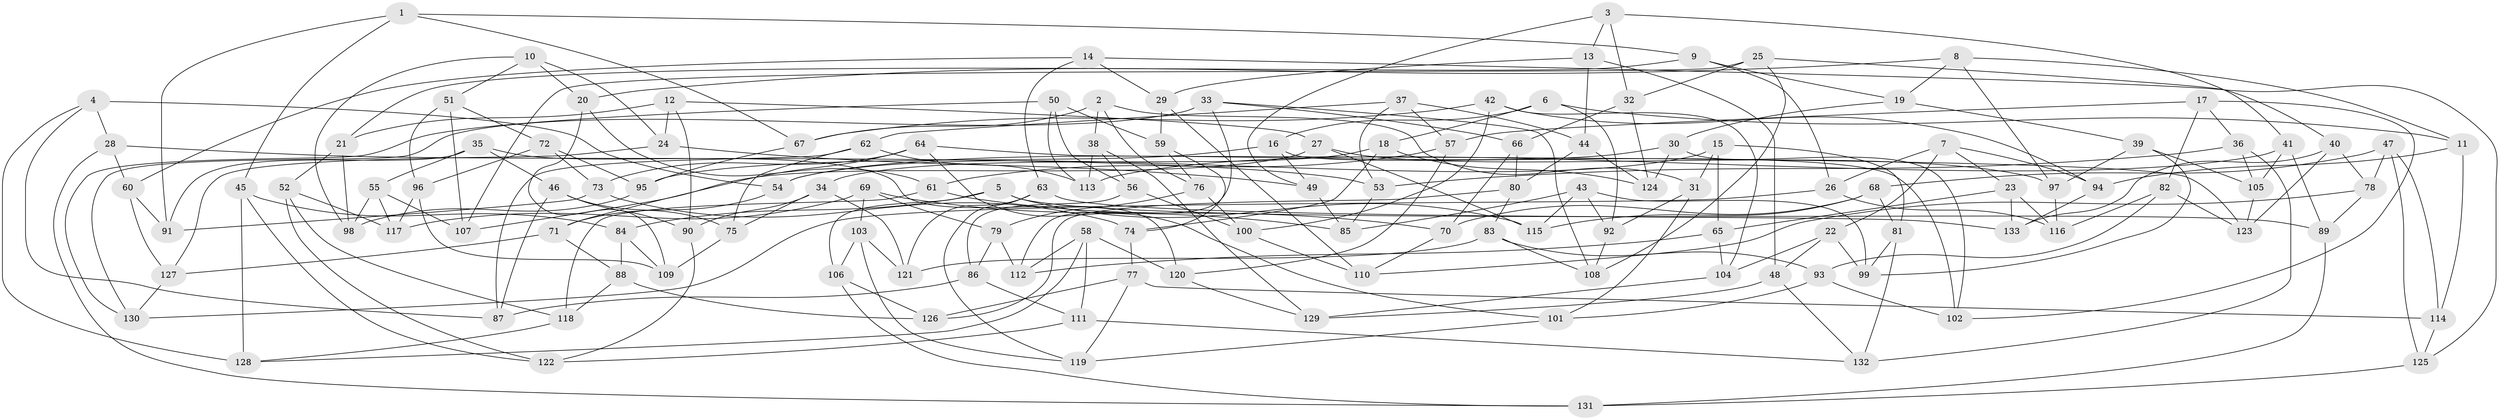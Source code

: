 // coarse degree distribution, {6: 0.45348837209302323, 4: 0.45348837209302323, 5: 0.09302325581395349}
// Generated by graph-tools (version 1.1) at 2025/42/03/06/25 10:42:26]
// undirected, 133 vertices, 266 edges
graph export_dot {
graph [start="1"]
  node [color=gray90,style=filled];
  1;
  2;
  3;
  4;
  5;
  6;
  7;
  8;
  9;
  10;
  11;
  12;
  13;
  14;
  15;
  16;
  17;
  18;
  19;
  20;
  21;
  22;
  23;
  24;
  25;
  26;
  27;
  28;
  29;
  30;
  31;
  32;
  33;
  34;
  35;
  36;
  37;
  38;
  39;
  40;
  41;
  42;
  43;
  44;
  45;
  46;
  47;
  48;
  49;
  50;
  51;
  52;
  53;
  54;
  55;
  56;
  57;
  58;
  59;
  60;
  61;
  62;
  63;
  64;
  65;
  66;
  67;
  68;
  69;
  70;
  71;
  72;
  73;
  74;
  75;
  76;
  77;
  78;
  79;
  80;
  81;
  82;
  83;
  84;
  85;
  86;
  87;
  88;
  89;
  90;
  91;
  92;
  93;
  94;
  95;
  96;
  97;
  98;
  99;
  100;
  101;
  102;
  103;
  104;
  105;
  106;
  107;
  108;
  109;
  110;
  111;
  112;
  113;
  114;
  115;
  116;
  117;
  118;
  119;
  120;
  121;
  122;
  123;
  124;
  125;
  126;
  127;
  128;
  129;
  130;
  131;
  132;
  133;
  1 -- 45;
  1 -- 91;
  1 -- 9;
  1 -- 67;
  2 -- 31;
  2 -- 76;
  2 -- 38;
  2 -- 67;
  3 -- 13;
  3 -- 32;
  3 -- 49;
  3 -- 41;
  4 -- 128;
  4 -- 87;
  4 -- 28;
  4 -- 54;
  5 -- 89;
  5 -- 84;
  5 -- 106;
  5 -- 115;
  6 -- 16;
  6 -- 18;
  6 -- 92;
  6 -- 11;
  7 -- 26;
  7 -- 22;
  7 -- 23;
  7 -- 94;
  8 -- 20;
  8 -- 11;
  8 -- 19;
  8 -- 97;
  9 -- 26;
  9 -- 19;
  9 -- 21;
  10 -- 20;
  10 -- 51;
  10 -- 24;
  10 -- 98;
  11 -- 114;
  11 -- 94;
  12 -- 24;
  12 -- 90;
  12 -- 21;
  12 -- 27;
  13 -- 48;
  13 -- 29;
  13 -- 44;
  14 -- 60;
  14 -- 125;
  14 -- 29;
  14 -- 63;
  15 -- 65;
  15 -- 81;
  15 -- 54;
  15 -- 31;
  16 -- 95;
  16 -- 49;
  16 -- 102;
  17 -- 57;
  17 -- 36;
  17 -- 82;
  17 -- 102;
  18 -- 34;
  18 -- 74;
  18 -- 124;
  19 -- 30;
  19 -- 39;
  20 -- 109;
  20 -- 61;
  21 -- 98;
  21 -- 52;
  22 -- 104;
  22 -- 48;
  22 -- 99;
  23 -- 116;
  23 -- 133;
  23 -- 65;
  24 -- 127;
  24 -- 49;
  25 -- 40;
  25 -- 108;
  25 -- 107;
  25 -- 32;
  26 -- 116;
  26 -- 130;
  27 -- 115;
  27 -- 97;
  27 -- 107;
  28 -- 53;
  28 -- 131;
  28 -- 60;
  29 -- 59;
  29 -- 110;
  30 -- 102;
  30 -- 54;
  30 -- 124;
  31 -- 92;
  31 -- 101;
  32 -- 124;
  32 -- 66;
  33 -- 108;
  33 -- 66;
  33 -- 112;
  33 -- 130;
  34 -- 75;
  34 -- 121;
  34 -- 90;
  35 -- 120;
  35 -- 46;
  35 -- 91;
  35 -- 55;
  36 -- 132;
  36 -- 53;
  36 -- 105;
  37 -- 53;
  37 -- 57;
  37 -- 44;
  37 -- 62;
  38 -- 113;
  38 -- 129;
  38 -- 56;
  39 -- 97;
  39 -- 99;
  39 -- 105;
  40 -- 133;
  40 -- 123;
  40 -- 78;
  41 -- 105;
  41 -- 113;
  41 -- 89;
  42 -- 94;
  42 -- 104;
  42 -- 100;
  42 -- 67;
  43 -- 115;
  43 -- 99;
  43 -- 92;
  43 -- 85;
  44 -- 124;
  44 -- 80;
  45 -- 84;
  45 -- 122;
  45 -- 128;
  46 -- 90;
  46 -- 75;
  46 -- 87;
  47 -- 78;
  47 -- 114;
  47 -- 68;
  47 -- 125;
  48 -- 132;
  48 -- 129;
  49 -- 85;
  50 -- 113;
  50 -- 59;
  50 -- 130;
  50 -- 56;
  51 -- 96;
  51 -- 107;
  51 -- 72;
  52 -- 122;
  52 -- 117;
  52 -- 118;
  53 -- 85;
  54 -- 71;
  55 -- 98;
  55 -- 117;
  55 -- 107;
  56 -- 86;
  56 -- 100;
  57 -- 120;
  57 -- 61;
  58 -- 112;
  58 -- 120;
  58 -- 111;
  58 -- 128;
  59 -- 74;
  59 -- 76;
  60 -- 127;
  60 -- 91;
  61 -- 118;
  61 -- 70;
  62 -- 113;
  62 -- 75;
  62 -- 87;
  63 -- 119;
  63 -- 121;
  63 -- 133;
  64 -- 73;
  64 -- 101;
  64 -- 123;
  64 -- 71;
  65 -- 104;
  65 -- 112;
  66 -- 70;
  66 -- 80;
  67 -- 95;
  68 -- 70;
  68 -- 115;
  68 -- 81;
  69 -- 85;
  69 -- 103;
  69 -- 117;
  69 -- 79;
  70 -- 110;
  71 -- 127;
  71 -- 88;
  72 -- 96;
  72 -- 95;
  72 -- 73;
  73 -- 74;
  73 -- 91;
  74 -- 77;
  75 -- 109;
  76 -- 79;
  76 -- 100;
  77 -- 114;
  77 -- 119;
  77 -- 126;
  78 -- 89;
  78 -- 110;
  79 -- 112;
  79 -- 86;
  80 -- 126;
  80 -- 83;
  81 -- 132;
  81 -- 99;
  82 -- 116;
  82 -- 93;
  82 -- 123;
  83 -- 121;
  83 -- 108;
  83 -- 93;
  84 -- 109;
  84 -- 88;
  86 -- 87;
  86 -- 111;
  88 -- 118;
  88 -- 126;
  89 -- 131;
  90 -- 122;
  92 -- 108;
  93 -- 101;
  93 -- 102;
  94 -- 133;
  95 -- 98;
  96 -- 117;
  96 -- 109;
  97 -- 116;
  100 -- 110;
  101 -- 119;
  103 -- 119;
  103 -- 106;
  103 -- 121;
  104 -- 129;
  105 -- 123;
  106 -- 126;
  106 -- 131;
  111 -- 132;
  111 -- 122;
  114 -- 125;
  118 -- 128;
  120 -- 129;
  125 -- 131;
  127 -- 130;
}
